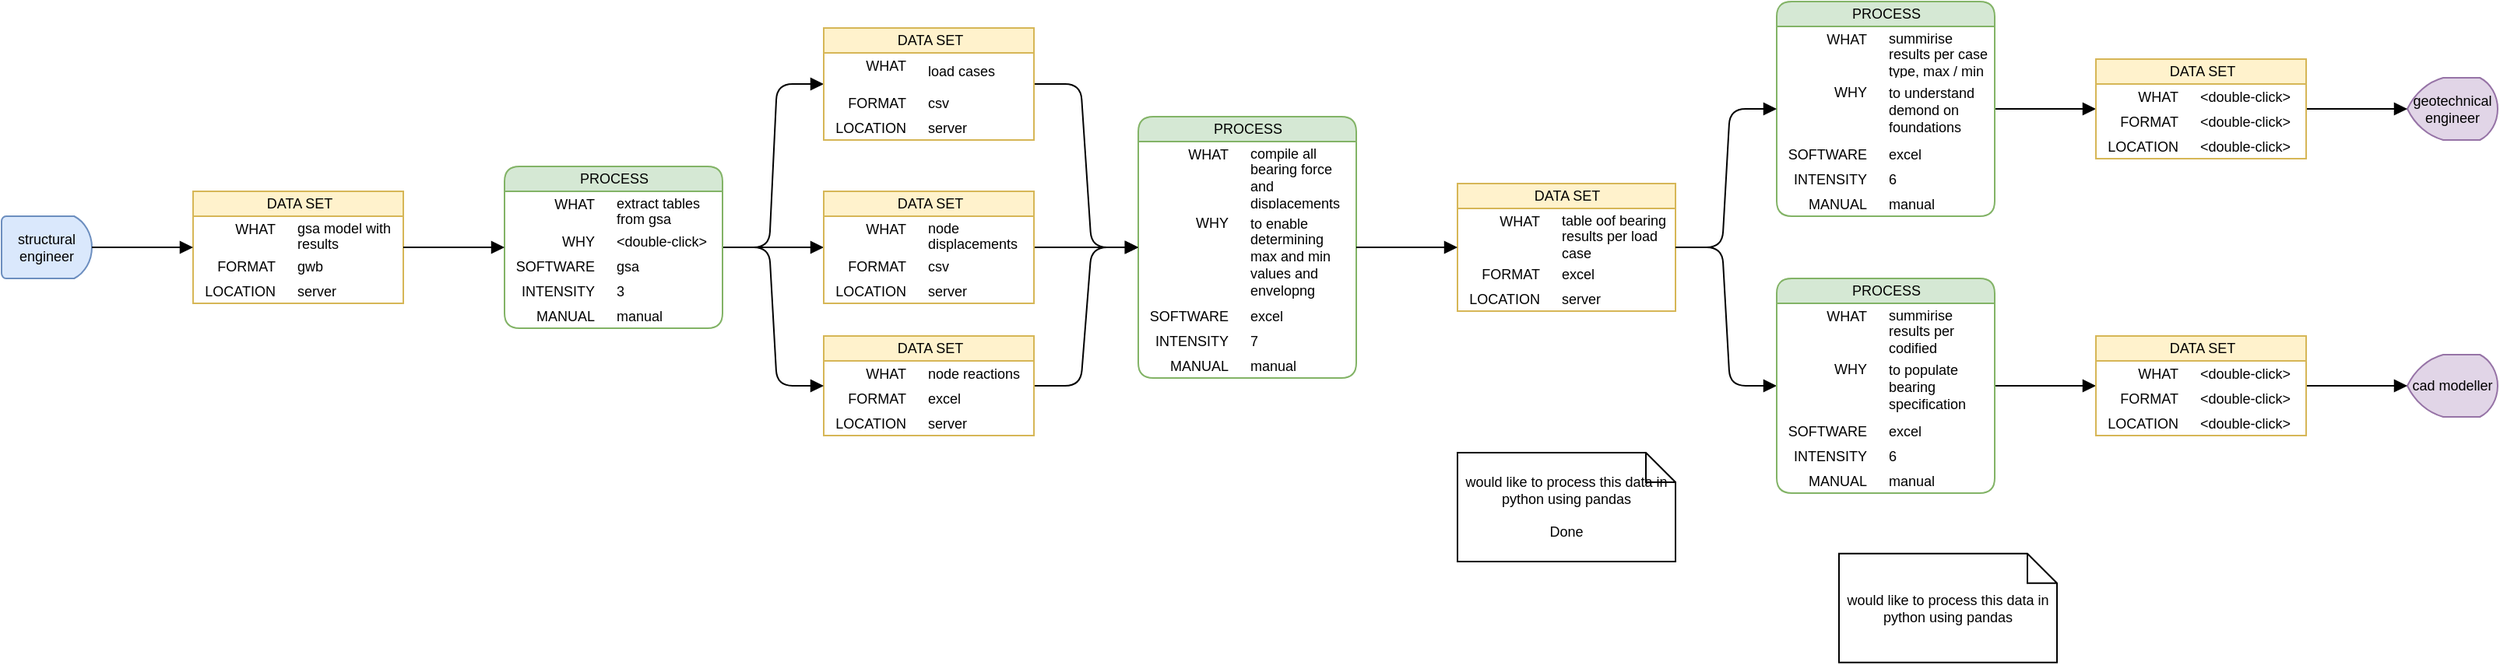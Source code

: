 <mxfile version="14.4.3" type="device" pages="2"><diagram id="CvB8Jcs1opV8yw4LmWlF" name="Page-1"><mxGraphModel dx="905" dy="805" grid="1" gridSize="10" guides="1" tooltips="1" connect="1" arrows="1" fold="1" page="1" pageScale="1" pageWidth="1654" pageHeight="1169" math="0" shadow="0"><root><mxCell id="0"/><mxCell id="1" parent="0"/><object label="structural engineer" Entity="Source" tooltip="By the concept of “total design”, individual disciplines do not&#10;work in isolation, there is also data transfer between different&#10;disciplines and from and to the client. Note that there is&#10;directionality in this symbol to indicate whether this is input or&#10;output information to or from the particular discipline or client." id="RC24uvZi36BRThB90xFg-1"><mxCell style="strokeWidth=1;html=1;shape=mxgraph.flowchart.delay;whiteSpace=wrap;rounded=0;shadow=0;fillColor=#dae8fc;fontSize=9;align=center;strokeColor=#6c8ebf;glass=0;comic=0;labelBackgroundColor=none;points=[];" parent="1" vertex="1"><mxGeometry x="20" y="268.0" width="58" height="40" as="geometry"/></mxCell></object><object label="geotechnical engineer" Entity="Recipient" id="RC24uvZi36BRThB90xFg-2"><mxCell style="strokeWidth=1;html=1;shape=mxgraph.flowchart.display;whiteSpace=wrap;rounded=0;shadow=0;fillColor=#e1d5e7;fontSize=9;align=center;strokeColor=#9673a6;glass=0;comic=0;labelBackgroundColor=none;points=[];" parent="1" vertex="1"><mxGeometry x="1565" y="179.0" width="58" height="40" as="geometry"/></mxCell></object><mxCell id="RC24uvZi36BRThB90xFg-23" style="edgeStyle=entityRelationEdgeStyle;comic=0;jumpStyle=gap;jumpSize=12;orthogonalLoop=1;jettySize=auto;html=1;shadow=0;startSize=6;endArrow=block;endFill=1;endSize=6;targetPerimeterSpacing=0;strokeWidth=1;" parent="1" source="RC24uvZi36BRThB90xFg-3" target="RC24uvZi36BRThB90xFg-12" edge="1"><mxGeometry relative="1" as="geometry"/></mxCell><object label="PROCESS" Entity="Process" Version="2" tooltip="This represents the processing of data, including manipulation of&#10;data or using established information from data sets to produce&#10;other data, such as using borehole data to produce ground&#10;profile. This could be manual processes, such as drawing or&#10;typing information into Excel, or it could be an automated&#10;process, such as running a script. The “Processes” should&#10;generally be described by verbs, such as “calculate”, “extract”,&#10;“determine” etc.&#10;" id="RC24uvZi36BRThB90xFg-12"><mxCell style="swimlane;fontStyle=0;childLayout=stackLayout;horizontal=1;startSize=16;fillColor=#d5e8d4;horizontalStack=0;resizeParent=1;resizeParentMax=0;resizeLast=0;collapsible=1;marginBottom=0;swimlaneFillColor=#ffffff;align=center;shadow=0;labelBackgroundColor=none;html=1;strokeColor=#82b366;editable=0;fontSize=9;rounded=1;swimlaneLine=1;comic=0;glass=0;arcSize=20;rotatable=0;perimeterSpacing=0;points=[];" parent="1" vertex="1"><mxGeometry x="750" y="204.0" width="140" height="168" as="geometry"><mxRectangle x="550" y="464" width="80" height="29" as="alternateBounds"/></mxGeometry></mxCell></object><object label="compile all bearing force and displacements tables" Field="What" tooltip="What: Explain what activity you are doing.&#10;" id="RC24uvZi36BRThB90xFg-13"><mxCell style="shape=partialRectangle;top=0;left=0;right=0;bottom=0;align=left;verticalAlign=middle;fillColor=none;spacingLeft=70;spacingRight=4;overflow=hidden;rotatable=0;portConstraint=eastwest;dropTarget=0;fontStyle=0;strokeColor=none;connectable=0;fontSize=9;part=1;points=[];deletable=0;strokeWidth=1;perimeterSpacing=0;autosize=0;whiteSpace=wrap;" parent="RC24uvZi36BRThB90xFg-12" vertex="1"><mxGeometry y="16" width="140" height="44" as="geometry"/></mxCell></object><UserObject label="WHAT" tooltip="What: Explain what activity you are doing.&#10;" id="RC24uvZi36BRThB90xFg-14"><mxCell style="shape=partialRectangle;fontStyle=0;top=0;left=0;bottom=0;fillColor=none;align=right;verticalAlign=middle;spacingLeft=4;spacingRight=4;overflow=hidden;rotatable=0;points=[];portConstraint=eastwest;part=1;connectable=0;editable=0;fontSize=9;resizable=0;strokeColor=none;horizontal=1;movable=0;deletable=0;" parent="RC24uvZi36BRThB90xFg-13" vertex="1" connectable="0"><mxGeometry x="2" width="62" height="16" as="geometry"/></mxCell></UserObject><object label="to enable determining max and min values and envelopng" Field="Why" tooltip="Why: Explain the goal of doing this activity.&#10;If you can’t think of “Why” just leave the word “Why” in there.&#10;Each cell needs to contain a value.&#10;" id="RC24uvZi36BRThB90xFg-15"><mxCell style="shape=partialRectangle;top=0;left=0;right=0;bottom=0;align=left;verticalAlign=middle;fillColor=none;spacingLeft=70;spacingRight=4;overflow=hidden;rotatable=0;portConstraint=eastwest;dropTarget=0;fontStyle=0;strokeColor=none;connectable=0;fontSize=9;part=1;points=[];deletable=0;strokeWidth=1;perimeterSpacing=0;shadow=0;comic=0;noLabel=0;fillOpacity=100;whiteSpace=wrap;" parent="RC24uvZi36BRThB90xFg-12" vertex="1"><mxGeometry y="60" width="140" height="60" as="geometry"/></mxCell></object><UserObject label="WHY" tooltip="Why: Explain the goal of doing this activity.&#10;If you can’t think of “Why” just leave the word “Why” in there.&#10;Each cell needs to contain a value." id="RC24uvZi36BRThB90xFg-16"><mxCell style="shape=partialRectangle;fontStyle=0;top=0;left=0;bottom=0;fillColor=none;align=right;verticalAlign=middle;spacingLeft=4;spacingRight=4;overflow=hidden;rotatable=0;points=[];portConstraint=eastwest;part=1;connectable=0;editable=0;fontSize=9;strokeColor=none;resizable=0;movable=0;deletable=0;" parent="RC24uvZi36BRThB90xFg-15" vertex="1" connectable="0"><mxGeometry x="2" width="62" height="16" as="geometry"/></mxCell></UserObject><object label="excel" Field="Software" tooltip="“Software” refers to the name of the software, such as Excel,&#10;AutoCAD, Revit, etc. including “Pen and Paper”." id="RC24uvZi36BRThB90xFg-17"><mxCell style="shape=partialRectangle;top=0;left=0;right=0;bottom=0;align=left;verticalAlign=middle;fillColor=none;spacingLeft=70;spacingRight=4;overflow=hidden;rotatable=0;points=[];portConstraint=eastwest;dropTarget=0;fontStyle=0;strokeColor=none;connectable=0;fontSize=9;part=1;deletable=0;strokeWidth=1;perimeterSpacing=0;" parent="RC24uvZi36BRThB90xFg-12" vertex="1"><mxGeometry y="120" width="140" height="16" as="geometry"/></mxCell></object><UserObject label="SOFTWARE" tooltip="“Software” refers to the name of the software, such as Excel,&#10;AutoCAD, Revit, etc. including “Pen and Paper”." id="RC24uvZi36BRThB90xFg-18"><mxCell style="shape=partialRectangle;fontStyle=0;top=0;left=0;bottom=0;fillColor=none;align=right;verticalAlign=middle;spacingLeft=4;spacingRight=4;overflow=hidden;rotatable=0;points=[];portConstraint=eastwest;part=1;connectable=0;editable=0;fontSize=9;strokeColor=none;resizable=0;movable=0;deletable=0;" parent="RC24uvZi36BRThB90xFg-17" vertex="1" connectable="0"><mxGeometry x="2" width="62" height="16" as="geometry"/></mxCell></UserObject><object label="7" Field="Intensity" tooltip="“Intensity” is an average rating of the labour intensity and the&#10;repetitiveness of this task on a scale of 1 to 10, 10 being the&#10;most intensive" id="RC24uvZi36BRThB90xFg-19"><mxCell style="shape=partialRectangle;top=0;left=0;right=0;bottom=0;align=left;verticalAlign=middle;fillColor=none;spacingLeft=70;spacingRight=4;overflow=hidden;rotatable=0;points=[];portConstraint=eastwest;dropTarget=0;connectable=0;strokeColor=none;fontSize=9;part=1;deletable=0;strokeWidth=1;perimeterSpacing=0;" parent="RC24uvZi36BRThB90xFg-12" vertex="1"><mxGeometry y="136" width="140" height="16" as="geometry"/></mxCell></object><UserObject label="INTENSITY" tooltip="“Intensity” is an average rating of the labour intensity and the&#10;repetitiveness of this task on a scale of 1 to 10, 10 being the&#10;most intensive" id="RC24uvZi36BRThB90xFg-20"><mxCell style="shape=partialRectangle;top=0;left=0;bottom=0;fillColor=none;align=right;verticalAlign=middle;spacingLeft=4;spacingRight=4;overflow=hidden;rotatable=0;points=[];portConstraint=eastwest;part=1;connectable=0;editable=0;fontSize=9;strokeColor=none;resizable=0;movable=0;deletable=0;" parent="RC24uvZi36BRThB90xFg-19" vertex="1" connectable="0"><mxGeometry x="2" width="62" height="16" as="geometry"/></mxCell></UserObject><object label="manual" Field="Manual" tooltip="“Automated/manual” refers to whether this process is currently&#10;automated (scripted) or done manually (no scripts are used).&#10;" id="RC24uvZi36BRThB90xFg-21"><mxCell style="shape=partialRectangle;top=0;left=0;right=0;bottom=0;align=left;verticalAlign=middle;fillColor=none;spacingLeft=70;spacingRight=4;overflow=hidden;rotatable=0;points=[];portConstraint=eastwest;dropTarget=0;connectable=0;strokeColor=none;fontSize=9;part=1;deletable=0;strokeWidth=1;perimeterSpacing=0;" parent="RC24uvZi36BRThB90xFg-12" vertex="1"><mxGeometry y="152" width="140" height="16" as="geometry"/></mxCell></object><UserObject label="MANUAL" tooltip="“Automated/manual” refers to whether this process is currently&#10;automated (scripted) or done manually (no scripts are used).&#10;" id="RC24uvZi36BRThB90xFg-22"><mxCell style="shape=partialRectangle;top=1;left=1;bottom=1;fillColor=none;align=right;verticalAlign=middle;spacingLeft=4;spacingRight=4;overflow=hidden;rotatable=0;points=[];portConstraint=eastwest;part=1;connectable=0;editable=0;fontSize=9;strokeColor=none;resizable=0;movable=0;deletable=0;" parent="RC24uvZi36BRThB90xFg-21" vertex="1" connectable="0"><mxGeometry x="2" width="62" height="16" as="geometry"/></mxCell></UserObject><mxCell id="RC24uvZi36BRThB90xFg-31" style="edgeStyle=entityRelationEdgeStyle;comic=0;jumpStyle=gap;jumpSize=12;orthogonalLoop=1;jettySize=auto;html=1;shadow=0;startSize=6;endArrow=block;endFill=1;endSize=6;targetPerimeterSpacing=0;strokeWidth=1;" parent="1" source="RC24uvZi36BRThB90xFg-113" target="RC24uvZi36BRThB90xFg-24" edge="1"><mxGeometry x="262" y="-336.8" as="geometry"><mxPoint x="220" y="-90.8" as="sourcePoint"/></mxGeometry></mxCell><mxCell id="RC24uvZi36BRThB90xFg-53" style="edgeStyle=entityRelationEdgeStyle;comic=0;jumpStyle=gap;jumpSize=12;orthogonalLoop=1;jettySize=auto;html=1;shadow=0;startSize=6;endArrow=block;endFill=1;endSize=6;targetPerimeterSpacing=0;strokeWidth=1;" parent="1" source="RC24uvZi36BRThB90xFg-113" target="RC24uvZi36BRThB90xFg-39" edge="1"><mxGeometry x="262" y="-336.8" as="geometry"><mxPoint x="220" y="-90.8" as="sourcePoint"/></mxGeometry></mxCell><object label="DATA SET" Entity="Data Set" Version="2" id="RC24uvZi36BRThB90xFg-3"><mxCell style="swimlane;fontStyle=0;childLayout=stackLayout;horizontal=1;startSize=16;fillColor=#fff2cc;horizontalStack=0;resizeParent=1;resizeParentMax=0;resizeLast=0;collapsible=1;marginBottom=0;swimlaneFillColor=#ffffff;align=center;shadow=0;labelBackgroundColor=none;html=1;strokeColor=#d6b656;editable=0;fontSize=9;rounded=0;strokeWidth=1;perimeterSpacing=0;rotatable=0;glass=0;comic=0;points=[];" parent="1" vertex="1"><mxGeometry x="548" y="345.0" width="135" height="64" as="geometry"><mxRectangle x="1860" y="755" width="80" height="28" as="alternateBounds"/></mxGeometry></mxCell></object><object label="node reactions" Field="What" tooltip="This represents information, it could be in the form of numbers&#10;such as Spring stiffness, or other forms including drawings, such&#10;as pile layout. The “Data Sets” should generally be described by&#10;nouns, such as “drawing”, “spreadsheet”, “model” etc.&#10;" id="RC24uvZi36BRThB90xFg-4"><mxCell style="shape=partialRectangle;top=0;left=0;right=0;bottom=0;align=left;verticalAlign=middle;fillColor=none;spacingLeft=65;spacingRight=4;overflow=hidden;rotatable=0;portConstraint=eastwest;dropTarget=0;fontStyle=0;strokeColor=none;connectable=0;fontSize=9;comic=0;shadow=0;part=1;points=[];deletable=0;" parent="RC24uvZi36BRThB90xFg-3" vertex="1"><mxGeometry y="16" width="135" height="16" as="geometry"/></mxCell></object><UserObject label="WHAT" tooltip="This represents information, it could be in the form of numbers&#10;such as Spring stiffness, or other forms including drawings, such&#10;as pile layout. The “Data Sets” should generally be described by&#10;nouns, such as “drawing”, “spreadsheet”, “model” etc.&#10;" id="RC24uvZi36BRThB90xFg-5"><mxCell style="shape=partialRectangle;fontStyle=0;top=0;left=0;bottom=0;fillColor=none;align=right;verticalAlign=middle;spacingLeft=4;spacingRight=4;overflow=hidden;rotatable=0;points=[];portConstraint=eastwest;part=1;connectable=0;editable=0;fontSize=9;strokeColor=none;resizable=0;movable=0;deletable=0;" parent="RC24uvZi36BRThB90xFg-4" vertex="1" connectable="0"><mxGeometry x="2" width="57" height="16" as="geometry"/></mxCell></UserObject><object label="excel" Field="Format" tooltip="“File formats” are typically file extensions, such as “xlsx”, “rvt”,&#10;“dwg” etc., but can also be a hand sketch or a written note. It&#10;can never be the name of software, such as Excel, AutoCAD or&#10;Word." id="RC24uvZi36BRThB90xFg-6"><mxCell style="shape=partialRectangle;top=0;left=0;right=0;bottom=1;align=left;verticalAlign=middle;fillColor=none;spacingLeft=65;spacingRight=4;overflow=hidden;rotatable=0;portConstraint=eastwest;dropTarget=0;fontStyle=0;strokeColor=none;connectable=0;fontSize=9;part=1;points=[];deletable=0;" parent="RC24uvZi36BRThB90xFg-3" vertex="1"><mxGeometry y="32" width="135" height="16" as="geometry"/></mxCell></object><UserObject label="FORMAT" tooltip="“File formats” are typically file extensions, such as “xlsx”, “rvt”,&#10;“dwg” etc., but can also be a hand sketch or a written note. It&#10;can never be the name of software, such as Excel, AutoCAD or&#10;Word." id="RC24uvZi36BRThB90xFg-7"><mxCell style="shape=partialRectangle;fontStyle=0;top=0;left=0;bottom=0;fillColor=none;align=right;verticalAlign=middle;spacingLeft=4;spacingRight=4;overflow=hidden;rotatable=0;points=[];portConstraint=eastwest;part=1;connectable=0;editable=0;fontSize=9;strokeColor=none;resizable=0;movable=0;deletable=0;" parent="RC24uvZi36BRThB90xFg-6" vertex="1" connectable="0"><mxGeometry x="2" width="57" height="16" as="geometry"/></mxCell></UserObject><object label="server" Field="Location" tooltip="“Location” refers to where this file is stored. Choose from:&#10;• Network Drive&#10;• Local Drive&#10;• Cloud Drive&#10;• Project Wise&#10;• Aconex&#10;• Etc." id="RC24uvZi36BRThB90xFg-8"><mxCell style="shape=partialRectangle;top=0;left=0;right=0;bottom=0;align=left;verticalAlign=middle;fillColor=none;spacingLeft=65;spacingRight=4;overflow=hidden;rotatable=0;portConstraint=eastwest;dropTarget=0;connectable=0;strokeColor=none;fontSize=9;part=1;points=[];deletable=0;" parent="RC24uvZi36BRThB90xFg-3" vertex="1"><mxGeometry y="48" width="135" height="16" as="geometry"/></mxCell></object><UserObject label="LOCATION" tooltip="“Location” refers to where this file is stored. Choose from:&#10;• Network Drive&#10;• Local Drive&#10;• Cloud Drive&#10;• Project Wise&#10;• Aconex&#10;• Etc." id="RC24uvZi36BRThB90xFg-9"><mxCell style="shape=partialRectangle;top=0;left=0;bottom=0;fillColor=none;align=right;verticalAlign=middle;spacingLeft=4;spacingRight=4;overflow=hidden;rotatable=0;points=[];portConstraint=eastwest;part=1;connectable=0;editable=0;fontSize=9;strokeColor=none;resizable=0;movable=0;deletable=0;" parent="RC24uvZi36BRThB90xFg-8" vertex="1" connectable="0"><mxGeometry x="2" width="57" height="16" as="geometry"/></mxCell></UserObject><object label="" Entity="Relation" tooltip="The relation between data and process – data is related to&#10;processes as is, without any manipulation of data.&#10;Please use the arrow from the scratchpad, as it complies with the&#10;correct format. Right-click it and select “Set as Default Style”" id="RC24uvZi36BRThB90xFg-11"><mxCell style="edgeStyle=entityRelationEdgeStyle;comic=0;html=1;shadow=0;endArrow=block;endFill=1;jettySize=auto;orthogonalLoop=1;strokeWidth=1;endSize=6;startSize=6;targetPerimeterSpacing=0;rounded=1;jumpStyle=gap;jumpSize=12;" parent="1" source="RC24uvZi36BRThB90xFg-113" target="RC24uvZi36BRThB90xFg-3" edge="1"><mxGeometry x="262" y="-336.8" as="geometry"><mxPoint x="384" y="-126.8" as="targetPoint"/><mxPoint x="220" y="-90.8" as="sourcePoint"/></mxGeometry></mxCell></object><mxCell id="RC24uvZi36BRThB90xFg-59" style="edgeStyle=entityRelationEdgeStyle;comic=0;jumpStyle=gap;jumpSize=12;orthogonalLoop=1;jettySize=auto;html=1;shadow=0;startSize=6;endArrow=block;endFill=1;endSize=6;targetPerimeterSpacing=0;strokeWidth=1;" parent="1" source="RC24uvZi36BRThB90xFg-24" target="RC24uvZi36BRThB90xFg-12" edge="1"><mxGeometry relative="1" as="geometry"/></mxCell><object label="DATA SET" Entity="Data Set" Version="2" id="RC24uvZi36BRThB90xFg-24"><mxCell style="swimlane;fontStyle=0;childLayout=stackLayout;horizontal=1;startSize=16;fillColor=#fff2cc;horizontalStack=0;resizeParent=1;resizeParentMax=0;resizeLast=0;collapsible=1;marginBottom=0;swimlaneFillColor=#ffffff;align=center;shadow=0;labelBackgroundColor=none;html=1;strokeColor=#d6b656;editable=0;fontSize=9;rounded=0;strokeWidth=1;perimeterSpacing=0;rotatable=0;glass=0;comic=0;points=[];" parent="1" vertex="1"><mxGeometry x="548" y="252.0" width="135" height="72" as="geometry"><mxRectangle x="1860" y="755" width="80" height="28" as="alternateBounds"/></mxGeometry></mxCell></object><object label="node displacements" Field="What" tooltip="This represents information, it could be in the form of numbers&#10;such as Spring stiffness, or other forms including drawings, such&#10;as pile layout. The “Data Sets” should generally be described by&#10;nouns, such as “drawing”, “spreadsheet”, “model” etc.&#10;" id="RC24uvZi36BRThB90xFg-25"><mxCell style="shape=partialRectangle;top=0;left=0;right=0;bottom=0;align=left;verticalAlign=middle;fillColor=none;spacingLeft=65;spacingRight=4;overflow=hidden;rotatable=0;portConstraint=eastwest;dropTarget=0;fontStyle=0;strokeColor=none;connectable=0;fontSize=9;comic=0;shadow=0;part=1;points=[];deletable=0;whiteSpace=wrap;" parent="RC24uvZi36BRThB90xFg-24" vertex="1"><mxGeometry y="16" width="135" height="24" as="geometry"/></mxCell></object><UserObject label="WHAT" tooltip="This represents information, it could be in the form of numbers&#10;such as Spring stiffness, or other forms including drawings, such&#10;as pile layout. The “Data Sets” should generally be described by&#10;nouns, such as “drawing”, “spreadsheet”, “model” etc.&#10;" id="RC24uvZi36BRThB90xFg-26"><mxCell style="shape=partialRectangle;fontStyle=0;top=0;left=0;bottom=0;fillColor=none;align=right;verticalAlign=middle;spacingLeft=4;spacingRight=4;overflow=hidden;rotatable=0;points=[];portConstraint=eastwest;part=1;connectable=0;editable=0;fontSize=9;strokeColor=none;resizable=0;movable=0;deletable=0;" parent="RC24uvZi36BRThB90xFg-25" vertex="1" connectable="0"><mxGeometry x="2" width="57" height="16" as="geometry"/></mxCell></UserObject><object label="csv" Field="Format" tooltip="“File formats” are typically file extensions, such as “xlsx”, “rvt”,&#10;“dwg” etc., but can also be a hand sketch or a written note. It&#10;can never be the name of software, such as Excel, AutoCAD or&#10;Word." id="RC24uvZi36BRThB90xFg-27"><mxCell style="shape=partialRectangle;top=0;left=0;right=0;bottom=1;align=left;verticalAlign=middle;fillColor=none;spacingLeft=65;spacingRight=4;overflow=hidden;rotatable=0;portConstraint=eastwest;dropTarget=0;fontStyle=0;strokeColor=none;connectable=0;fontSize=9;part=1;points=[];deletable=0;" parent="RC24uvZi36BRThB90xFg-24" vertex="1"><mxGeometry y="40" width="135" height="16" as="geometry"/></mxCell></object><UserObject label="FORMAT" tooltip="“File formats” are typically file extensions, such as “xlsx”, “rvt”,&#10;“dwg” etc., but can also be a hand sketch or a written note. It&#10;can never be the name of software, such as Excel, AutoCAD or&#10;Word." id="RC24uvZi36BRThB90xFg-28"><mxCell style="shape=partialRectangle;fontStyle=0;top=0;left=0;bottom=0;fillColor=none;align=right;verticalAlign=middle;spacingLeft=4;spacingRight=4;overflow=hidden;rotatable=0;points=[];portConstraint=eastwest;part=1;connectable=0;editable=0;fontSize=9;strokeColor=none;resizable=0;movable=0;deletable=0;" parent="RC24uvZi36BRThB90xFg-27" vertex="1" connectable="0"><mxGeometry x="2" width="57" height="16" as="geometry"/></mxCell></UserObject><object label="server" Field="Location" tooltip="“Location” refers to where this file is stored. Choose from:&#10;• Network Drive&#10;• Local Drive&#10;• Cloud Drive&#10;• Project Wise&#10;• Aconex&#10;• Etc." id="RC24uvZi36BRThB90xFg-29"><mxCell style="shape=partialRectangle;top=0;left=0;right=0;bottom=0;align=left;verticalAlign=middle;fillColor=none;spacingLeft=65;spacingRight=4;overflow=hidden;rotatable=0;portConstraint=eastwest;dropTarget=0;connectable=0;strokeColor=none;fontSize=9;part=1;points=[];deletable=0;" parent="RC24uvZi36BRThB90xFg-24" vertex="1"><mxGeometry y="56" width="135" height="16" as="geometry"/></mxCell></object><UserObject label="LOCATION" tooltip="“Location” refers to where this file is stored. Choose from:&#10;• Network Drive&#10;• Local Drive&#10;• Cloud Drive&#10;• Project Wise&#10;• Aconex&#10;• Etc." id="RC24uvZi36BRThB90xFg-30"><mxCell style="shape=partialRectangle;top=0;left=0;bottom=0;fillColor=none;align=right;verticalAlign=middle;spacingLeft=4;spacingRight=4;overflow=hidden;rotatable=0;points=[];portConstraint=eastwest;part=1;connectable=0;editable=0;fontSize=9;strokeColor=none;resizable=0;movable=0;deletable=0;" parent="RC24uvZi36BRThB90xFg-29" vertex="1" connectable="0"><mxGeometry x="2" width="57" height="16" as="geometry"/></mxCell></UserObject><mxCell id="RC24uvZi36BRThB90xFg-57" style="edgeStyle=entityRelationEdgeStyle;comic=0;jumpStyle=gap;jumpSize=12;orthogonalLoop=1;jettySize=auto;html=1;shadow=0;startSize=6;endArrow=block;endFill=1;endSize=6;targetPerimeterSpacing=0;strokeWidth=1;" parent="1" source="RC24uvZi36BRThB90xFg-39" target="RC24uvZi36BRThB90xFg-12" edge="1"><mxGeometry relative="1" as="geometry"/></mxCell><object label="DATA SET" Entity="Data Set" Version="2" id="RC24uvZi36BRThB90xFg-39"><mxCell style="swimlane;fontStyle=0;childLayout=stackLayout;horizontal=1;startSize=16;fillColor=#fff2cc;horizontalStack=0;resizeParent=1;resizeParentMax=0;resizeLast=0;collapsible=1;marginBottom=0;swimlaneFillColor=#ffffff;align=center;shadow=0;labelBackgroundColor=none;html=1;strokeColor=#d6b656;editable=0;fontSize=9;rounded=0;strokeWidth=1;perimeterSpacing=0;rotatable=0;glass=0;comic=0;points=[];" parent="1" vertex="1"><mxGeometry x="548" y="147.0" width="135" height="72" as="geometry"><mxRectangle x="1860" y="755" width="80" height="28" as="alternateBounds"/></mxGeometry></mxCell></object><object label="load cases" Field="What" tooltip="This represents information, it could be in the form of numbers&#10;such as Spring stiffness, or other forms including drawings, such&#10;as pile layout. The “Data Sets” should generally be described by&#10;nouns, such as “drawing”, “spreadsheet”, “model” etc.&#10;" id="RC24uvZi36BRThB90xFg-40"><mxCell style="shape=partialRectangle;top=0;left=0;right=0;bottom=0;align=left;verticalAlign=middle;fillColor=none;spacingLeft=65;spacingRight=4;overflow=hidden;rotatable=0;portConstraint=eastwest;dropTarget=0;fontStyle=0;strokeColor=none;connectable=0;fontSize=9;comic=0;shadow=0;part=1;points=[];deletable=0;whiteSpace=wrap;" parent="RC24uvZi36BRThB90xFg-39" vertex="1"><mxGeometry y="16" width="135" height="24" as="geometry"/></mxCell></object><UserObject label="WHAT" tooltip="This represents information, it could be in the form of numbers&#10;such as Spring stiffness, or other forms including drawings, such&#10;as pile layout. The “Data Sets” should generally be described by&#10;nouns, such as “drawing”, “spreadsheet”, “model” etc.&#10;" id="RC24uvZi36BRThB90xFg-41"><mxCell style="shape=partialRectangle;fontStyle=0;top=0;left=0;bottom=0;fillColor=none;align=right;verticalAlign=middle;spacingLeft=4;spacingRight=4;overflow=hidden;rotatable=0;points=[];portConstraint=eastwest;part=1;connectable=0;editable=0;fontSize=9;strokeColor=none;resizable=0;movable=0;deletable=0;" parent="RC24uvZi36BRThB90xFg-40" vertex="1" connectable="0"><mxGeometry x="2" width="57" height="16" as="geometry"/></mxCell></UserObject><object label="csv" Field="Format" tooltip="“File formats” are typically file extensions, such as “xlsx”, “rvt”,&#10;“dwg” etc., but can also be a hand sketch or a written note. It&#10;can never be the name of software, such as Excel, AutoCAD or&#10;Word." id="RC24uvZi36BRThB90xFg-42"><mxCell style="shape=partialRectangle;top=0;left=0;right=0;bottom=1;align=left;verticalAlign=middle;fillColor=none;spacingLeft=65;spacingRight=4;overflow=hidden;rotatable=0;portConstraint=eastwest;dropTarget=0;fontStyle=0;strokeColor=none;connectable=0;fontSize=9;part=1;points=[];deletable=0;" parent="RC24uvZi36BRThB90xFg-39" vertex="1"><mxGeometry y="40" width="135" height="16" as="geometry"/></mxCell></object><UserObject label="FORMAT" tooltip="“File formats” are typically file extensions, such as “xlsx”, “rvt”,&#10;“dwg” etc., but can also be a hand sketch or a written note. It&#10;can never be the name of software, such as Excel, AutoCAD or&#10;Word." id="RC24uvZi36BRThB90xFg-43"><mxCell style="shape=partialRectangle;fontStyle=0;top=0;left=0;bottom=0;fillColor=none;align=right;verticalAlign=middle;spacingLeft=4;spacingRight=4;overflow=hidden;rotatable=0;points=[];portConstraint=eastwest;part=1;connectable=0;editable=0;fontSize=9;strokeColor=none;resizable=0;movable=0;deletable=0;" parent="RC24uvZi36BRThB90xFg-42" vertex="1" connectable="0"><mxGeometry x="2" width="57" height="16" as="geometry"/></mxCell></UserObject><object label="server" Field="Location" tooltip="“Location” refers to where this file is stored. Choose from:&#10;• Network Drive&#10;• Local Drive&#10;• Cloud Drive&#10;• Project Wise&#10;• Aconex&#10;• Etc." id="RC24uvZi36BRThB90xFg-44"><mxCell style="shape=partialRectangle;top=0;left=0;right=0;bottom=0;align=left;verticalAlign=middle;fillColor=none;spacingLeft=65;spacingRight=4;overflow=hidden;rotatable=0;portConstraint=eastwest;dropTarget=0;connectable=0;strokeColor=none;fontSize=9;part=1;points=[];deletable=0;" parent="RC24uvZi36BRThB90xFg-39" vertex="1"><mxGeometry y="56" width="135" height="16" as="geometry"/></mxCell></object><UserObject label="LOCATION" tooltip="“Location” refers to where this file is stored. Choose from:&#10;• Network Drive&#10;• Local Drive&#10;• Cloud Drive&#10;• Project Wise&#10;• Aconex&#10;• Etc." id="RC24uvZi36BRThB90xFg-45"><mxCell style="shape=partialRectangle;top=0;left=0;bottom=0;fillColor=none;align=right;verticalAlign=middle;spacingLeft=4;spacingRight=4;overflow=hidden;rotatable=0;points=[];portConstraint=eastwest;part=1;connectable=0;editable=0;fontSize=9;strokeColor=none;resizable=0;movable=0;deletable=0;" parent="RC24uvZi36BRThB90xFg-44" vertex="1" connectable="0"><mxGeometry x="2" width="57" height="16" as="geometry"/></mxCell></UserObject><object label="would like to process this data in python using pandas&lt;br&gt;&lt;br&gt;Done" Entity="Notes" tooltip="Any supplementary information to the “Data sets”, “Processes”&#10;and “Interfaces”. These notes provide you to communicate focus&#10;points to the Digital Design Team. Please add comments&#10;indicating which parts of a workflow are bottlenecks and why.&#10;Think about why these areas were rated with a high intensity&#10;value.&#10;" id="RC24uvZi36BRThB90xFg-61"><mxCell style="shape=note;whiteSpace=wrap;html=1;strokeColor=#000000;fillColor=none;size=19;rounded=1;shadow=0;glass=0;comic=0;labelBackgroundColor=none;fontSize=9;align=center;points=[];" parent="1" vertex="1"><mxGeometry x="955" y="420.0" width="140" height="70" as="geometry"/></mxCell></object><mxCell id="RC24uvZi36BRThB90xFg-93" style="edgeStyle=entityRelationEdgeStyle;comic=0;jumpStyle=gap;jumpSize=12;orthogonalLoop=1;jettySize=auto;html=1;shadow=0;startSize=6;endArrow=block;endFill=1;endSize=6;targetPerimeterSpacing=0;strokeWidth=1;" parent="1" source="RC24uvZi36BRThB90xFg-63" target="RC24uvZi36BRThB90xFg-82" edge="1"><mxGeometry relative="1" as="geometry"><mxPoint x="1262" y="420.06" as="targetPoint"/></mxGeometry></mxCell><object label="DATA SET" Entity="Data Set" Version="2" id="RC24uvZi36BRThB90xFg-63"><mxCell style="swimlane;fontStyle=0;childLayout=stackLayout;horizontal=1;startSize=16;fillColor=#fff2cc;horizontalStack=0;resizeParent=1;resizeParentMax=0;resizeLast=0;collapsible=1;marginBottom=0;swimlaneFillColor=#ffffff;align=center;shadow=0;labelBackgroundColor=none;html=1;strokeColor=#d6b656;editable=0;fontSize=9;rounded=0;strokeWidth=1;perimeterSpacing=0;rotatable=0;glass=0;comic=0;points=[];" parent="1" vertex="1"><mxGeometry x="955" y="247.0" width="140" height="82" as="geometry"><mxRectangle x="1860" y="755" width="80" height="28" as="alternateBounds"/></mxGeometry></mxCell></object><object label="table oof bearing results per load case" Field="What" tooltip="This represents information, it could be in the form of numbers&#10;such as Spring stiffness, or other forms including drawings, such&#10;as pile layout. The “Data Sets” should generally be described by&#10;nouns, such as “drawing”, “spreadsheet”, “model” etc.&#10;" id="RC24uvZi36BRThB90xFg-64"><mxCell style="shape=partialRectangle;top=0;left=0;right=0;bottom=0;align=left;verticalAlign=middle;fillColor=none;spacingLeft=65;spacingRight=4;overflow=hidden;rotatable=0;portConstraint=eastwest;dropTarget=0;fontStyle=0;strokeColor=none;connectable=0;fontSize=9;comic=0;shadow=0;part=1;points=[];deletable=0;whiteSpace=wrap;" parent="RC24uvZi36BRThB90xFg-63" vertex="1"><mxGeometry y="16" width="140" height="34" as="geometry"/></mxCell></object><UserObject label="WHAT" tooltip="This represents information, it could be in the form of numbers&#10;such as Spring stiffness, or other forms including drawings, such&#10;as pile layout. The “Data Sets” should generally be described by&#10;nouns, such as “drawing”, “spreadsheet”, “model” etc.&#10;" id="RC24uvZi36BRThB90xFg-65"><mxCell style="shape=partialRectangle;fontStyle=0;top=0;left=0;bottom=0;fillColor=none;align=right;verticalAlign=middle;spacingLeft=4;spacingRight=4;overflow=hidden;rotatable=0;points=[];portConstraint=eastwest;part=1;connectable=0;editable=0;fontSize=9;strokeColor=none;resizable=0;movable=0;deletable=0;" parent="RC24uvZi36BRThB90xFg-64" vertex="1" connectable="0"><mxGeometry x="2" width="57" height="16" as="geometry"/></mxCell></UserObject><object label="excel" Field="Format" tooltip="“File formats” are typically file extensions, such as “xlsx”, “rvt”,&#10;“dwg” etc., but can also be a hand sketch or a written note. It&#10;can never be the name of software, such as Excel, AutoCAD or&#10;Word." id="RC24uvZi36BRThB90xFg-66"><mxCell style="shape=partialRectangle;top=0;left=0;right=0;bottom=1;align=left;verticalAlign=middle;fillColor=none;spacingLeft=65;spacingRight=4;overflow=hidden;rotatable=0;portConstraint=eastwest;dropTarget=0;fontStyle=0;strokeColor=none;connectable=0;fontSize=9;part=1;points=[];deletable=0;" parent="RC24uvZi36BRThB90xFg-63" vertex="1"><mxGeometry y="50" width="140" height="16" as="geometry"/></mxCell></object><UserObject label="FORMAT" tooltip="“File formats” are typically file extensions, such as “xlsx”, “rvt”,&#10;“dwg” etc., but can also be a hand sketch or a written note. It&#10;can never be the name of software, such as Excel, AutoCAD or&#10;Word." id="RC24uvZi36BRThB90xFg-67"><mxCell style="shape=partialRectangle;fontStyle=0;top=0;left=0;bottom=0;fillColor=none;align=right;verticalAlign=middle;spacingLeft=4;spacingRight=4;overflow=hidden;rotatable=0;points=[];portConstraint=eastwest;part=1;connectable=0;editable=0;fontSize=9;strokeColor=none;resizable=0;movable=0;deletable=0;" parent="RC24uvZi36BRThB90xFg-66" vertex="1" connectable="0"><mxGeometry x="2" width="57" height="16" as="geometry"/></mxCell></UserObject><object label="server" Field="Location" tooltip="“Location” refers to where this file is stored. Choose from:&#10;• Network Drive&#10;• Local Drive&#10;• Cloud Drive&#10;• Project Wise&#10;• Aconex&#10;• Etc." id="RC24uvZi36BRThB90xFg-68"><mxCell style="shape=partialRectangle;top=0;left=0;right=0;bottom=0;align=left;verticalAlign=middle;fillColor=none;spacingLeft=65;spacingRight=4;overflow=hidden;rotatable=0;portConstraint=eastwest;dropTarget=0;connectable=0;strokeColor=none;fontSize=9;part=1;points=[];deletable=0;" parent="RC24uvZi36BRThB90xFg-63" vertex="1"><mxGeometry y="66" width="140" height="16" as="geometry"/></mxCell></object><UserObject label="LOCATION" tooltip="“Location” refers to where this file is stored. Choose from:&#10;• Network Drive&#10;• Local Drive&#10;• Cloud Drive&#10;• Project Wise&#10;• Aconex&#10;• Etc." id="RC24uvZi36BRThB90xFg-69"><mxCell style="shape=partialRectangle;top=0;left=0;bottom=0;fillColor=none;align=right;verticalAlign=middle;spacingLeft=4;spacingRight=4;overflow=hidden;rotatable=0;points=[];portConstraint=eastwest;part=1;connectable=0;editable=0;fontSize=9;strokeColor=none;resizable=0;movable=0;deletable=0;" parent="RC24uvZi36BRThB90xFg-68" vertex="1" connectable="0"><mxGeometry x="2" width="57" height="16" as="geometry"/></mxCell></UserObject><mxCell id="RC24uvZi36BRThB90xFg-62" style="edgeStyle=entityRelationEdgeStyle;comic=0;jumpStyle=gap;jumpSize=12;orthogonalLoop=1;jettySize=auto;html=1;shadow=0;startSize=6;endArrow=block;endFill=1;endSize=6;targetPerimeterSpacing=0;strokeWidth=1;" parent="1" source="RC24uvZi36BRThB90xFg-12" target="RC24uvZi36BRThB90xFg-63" edge="1"><mxGeometry relative="1" as="geometry"><mxPoint x="932" y="411.06" as="targetPoint"/></mxGeometry></mxCell><mxCell id="RC24uvZi36BRThB90xFg-94" style="edgeStyle=entityRelationEdgeStyle;comic=0;jumpStyle=gap;jumpSize=12;orthogonalLoop=1;jettySize=auto;html=1;shadow=0;startSize=6;endArrow=block;endFill=1;endSize=6;targetPerimeterSpacing=0;strokeWidth=1;" parent="1" source="RC24uvZi36BRThB90xFg-70" target="RC24uvZi36BRThB90xFg-98" edge="1"><mxGeometry relative="1" as="geometry"/></mxCell><object label="PROCESS" Entity="Process" Version="2" tooltip="This represents the processing of data, including manipulation of&#10;data or using established information from data sets to produce&#10;other data, such as using borehole data to produce ground&#10;profile. This could be manual processes, such as drawing or&#10;typing information into Excel, or it could be an automated&#10;process, such as running a script. The “Processes” should&#10;generally be described by verbs, such as “calculate”, “extract”,&#10;“determine” etc.&#10;" id="RC24uvZi36BRThB90xFg-70"><mxCell style="swimlane;fontStyle=0;childLayout=stackLayout;horizontal=1;startSize=16;fillColor=#d5e8d4;horizontalStack=0;resizeParent=1;resizeParentMax=0;resizeLast=0;collapsible=1;marginBottom=0;swimlaneFillColor=#ffffff;align=center;shadow=0;labelBackgroundColor=none;html=1;strokeColor=#82b366;editable=0;fontSize=9;rounded=1;swimlaneLine=1;comic=0;glass=0;arcSize=20;rotatable=0;perimeterSpacing=0;points=[];" parent="1" vertex="1"><mxGeometry x="1160" y="130.0" width="140" height="138" as="geometry"><mxRectangle x="550" y="464" width="80" height="29" as="alternateBounds"/></mxGeometry></mxCell></object><object label="summirise results per case type, max / min" Field="What" tooltip="What: Explain what activity you are doing.&#10;" id="RC24uvZi36BRThB90xFg-71"><mxCell style="shape=partialRectangle;top=0;left=0;right=0;bottom=0;align=left;verticalAlign=middle;fillColor=none;spacingLeft=70;spacingRight=4;overflow=hidden;rotatable=0;portConstraint=eastwest;dropTarget=0;fontStyle=0;strokeColor=none;connectable=0;fontSize=9;part=1;points=[];deletable=0;strokeWidth=1;perimeterSpacing=0;autosize=0;whiteSpace=wrap;" parent="RC24uvZi36BRThB90xFg-70" vertex="1"><mxGeometry y="16" width="140" height="34" as="geometry"/></mxCell></object><UserObject label="WHAT" tooltip="What: Explain what activity you are doing.&#10;" id="RC24uvZi36BRThB90xFg-72"><mxCell style="shape=partialRectangle;fontStyle=0;top=0;left=0;bottom=0;fillColor=none;align=right;verticalAlign=middle;spacingLeft=4;spacingRight=4;overflow=hidden;rotatable=0;points=[];portConstraint=eastwest;part=1;connectable=0;editable=0;fontSize=9;resizable=0;strokeColor=none;horizontal=1;movable=0;deletable=0;" parent="RC24uvZi36BRThB90xFg-71" vertex="1" connectable="0"><mxGeometry x="2" width="62" height="16" as="geometry"/></mxCell></UserObject><object label="to understand demond on foundations " Field="Why" tooltip="Why: Explain the goal of doing this activity.&#10;If you can’t think of “Why” just leave the word “Why” in there.&#10;Each cell needs to contain a value.&#10;" id="RC24uvZi36BRThB90xFg-73"><mxCell style="shape=partialRectangle;top=0;left=0;right=0;bottom=0;align=left;verticalAlign=middle;fillColor=none;spacingLeft=70;spacingRight=4;overflow=hidden;rotatable=0;portConstraint=eastwest;dropTarget=0;fontStyle=0;strokeColor=none;connectable=0;fontSize=9;part=1;points=[];deletable=0;strokeWidth=1;perimeterSpacing=0;shadow=0;comic=0;noLabel=0;fillOpacity=100;whiteSpace=wrap;" parent="RC24uvZi36BRThB90xFg-70" vertex="1"><mxGeometry y="50" width="140" height="40" as="geometry"/></mxCell></object><UserObject label="WHY" tooltip="Why: Explain the goal of doing this activity.&#10;If you can’t think of “Why” just leave the word “Why” in there.&#10;Each cell needs to contain a value." id="RC24uvZi36BRThB90xFg-74"><mxCell style="shape=partialRectangle;fontStyle=0;top=0;left=0;bottom=0;fillColor=none;align=right;verticalAlign=middle;spacingLeft=4;spacingRight=4;overflow=hidden;rotatable=0;points=[];portConstraint=eastwest;part=1;connectable=0;editable=0;fontSize=9;strokeColor=none;resizable=0;movable=0;deletable=0;" parent="RC24uvZi36BRThB90xFg-73" vertex="1" connectable="0"><mxGeometry x="2" width="62" height="16" as="geometry"/></mxCell></UserObject><object label="excel" Field="Software" tooltip="“Software” refers to the name of the software, such as Excel,&#10;AutoCAD, Revit, etc. including “Pen and Paper”." id="RC24uvZi36BRThB90xFg-75"><mxCell style="shape=partialRectangle;top=0;left=0;right=0;bottom=0;align=left;verticalAlign=middle;fillColor=none;spacingLeft=70;spacingRight=4;overflow=hidden;rotatable=0;points=[];portConstraint=eastwest;dropTarget=0;fontStyle=0;strokeColor=none;connectable=0;fontSize=9;part=1;deletable=0;strokeWidth=1;perimeterSpacing=0;" parent="RC24uvZi36BRThB90xFg-70" vertex="1"><mxGeometry y="90" width="140" height="16" as="geometry"/></mxCell></object><UserObject label="SOFTWARE" tooltip="“Software” refers to the name of the software, such as Excel,&#10;AutoCAD, Revit, etc. including “Pen and Paper”." id="RC24uvZi36BRThB90xFg-76"><mxCell style="shape=partialRectangle;fontStyle=0;top=0;left=0;bottom=0;fillColor=none;align=right;verticalAlign=middle;spacingLeft=4;spacingRight=4;overflow=hidden;rotatable=0;points=[];portConstraint=eastwest;part=1;connectable=0;editable=0;fontSize=9;strokeColor=none;resizable=0;movable=0;deletable=0;" parent="RC24uvZi36BRThB90xFg-75" vertex="1" connectable="0"><mxGeometry x="2" width="62" height="16" as="geometry"/></mxCell></UserObject><object label="6" Field="Intensity" tooltip="“Intensity” is an average rating of the labour intensity and the&#10;repetitiveness of this task on a scale of 1 to 10, 10 being the&#10;most intensive" id="RC24uvZi36BRThB90xFg-77"><mxCell style="shape=partialRectangle;top=0;left=0;right=0;bottom=0;align=left;verticalAlign=middle;fillColor=none;spacingLeft=70;spacingRight=4;overflow=hidden;rotatable=0;points=[];portConstraint=eastwest;dropTarget=0;connectable=0;strokeColor=none;fontSize=9;part=1;deletable=0;strokeWidth=1;perimeterSpacing=0;" parent="RC24uvZi36BRThB90xFg-70" vertex="1"><mxGeometry y="106" width="140" height="16" as="geometry"/></mxCell></object><UserObject label="INTENSITY" tooltip="“Intensity” is an average rating of the labour intensity and the&#10;repetitiveness of this task on a scale of 1 to 10, 10 being the&#10;most intensive" id="RC24uvZi36BRThB90xFg-78"><mxCell style="shape=partialRectangle;top=0;left=0;bottom=0;fillColor=none;align=right;verticalAlign=middle;spacingLeft=4;spacingRight=4;overflow=hidden;rotatable=0;points=[];portConstraint=eastwest;part=1;connectable=0;editable=0;fontSize=9;strokeColor=none;resizable=0;movable=0;deletable=0;" parent="RC24uvZi36BRThB90xFg-77" vertex="1" connectable="0"><mxGeometry x="2" width="62" height="16" as="geometry"/></mxCell></UserObject><object label="manual" Field="Manual" tooltip="“Automated/manual” refers to whether this process is currently&#10;automated (scripted) or done manually (no scripts are used).&#10;" id="RC24uvZi36BRThB90xFg-79"><mxCell style="shape=partialRectangle;top=0;left=0;right=0;bottom=0;align=left;verticalAlign=middle;fillColor=none;spacingLeft=70;spacingRight=4;overflow=hidden;rotatable=0;points=[];portConstraint=eastwest;dropTarget=0;connectable=0;strokeColor=none;fontSize=9;part=1;deletable=0;strokeWidth=1;perimeterSpacing=0;" parent="RC24uvZi36BRThB90xFg-70" vertex="1"><mxGeometry y="122" width="140" height="16" as="geometry"/></mxCell></object><UserObject label="MANUAL" tooltip="“Automated/manual” refers to whether this process is currently&#10;automated (scripted) or done manually (no scripts are used).&#10;" id="RC24uvZi36BRThB90xFg-80"><mxCell style="shape=partialRectangle;top=1;left=1;bottom=1;fillColor=none;align=right;verticalAlign=middle;spacingLeft=4;spacingRight=4;overflow=hidden;rotatable=0;points=[];portConstraint=eastwest;part=1;connectable=0;editable=0;fontSize=9;strokeColor=none;resizable=0;movable=0;deletable=0;" parent="RC24uvZi36BRThB90xFg-79" vertex="1" connectable="0"><mxGeometry x="2" width="62" height="16" as="geometry"/></mxCell></UserObject><object label="" Entity="Relation" tooltip="The relation between data and process – data is related to&#10;processes as is, without any manipulation of data.&#10;Please use the arrow from the scratchpad, as it complies with the&#10;correct format. Right-click it and select “Set as Default Style”" id="RC24uvZi36BRThB90xFg-81"><mxCell style="edgeStyle=entityRelationEdgeStyle;comic=0;html=1;shadow=0;endArrow=block;endFill=1;jettySize=auto;orthogonalLoop=1;strokeWidth=1;endSize=6;startSize=6;targetPerimeterSpacing=0;rounded=1;jumpStyle=gap;jumpSize=12;" parent="1" source="RC24uvZi36BRThB90xFg-63" target="RC24uvZi36BRThB90xFg-70" edge="1"><mxGeometry relative="1" as="geometry"><mxPoint x="1142" y="474.06" as="targetPoint"/><mxPoint x="1042" y="424.06" as="sourcePoint"/></mxGeometry></mxCell></object><mxCell id="RC24uvZi36BRThB90xFg-96" style="edgeStyle=entityRelationEdgeStyle;comic=0;jumpStyle=gap;jumpSize=12;orthogonalLoop=1;jettySize=auto;html=1;shadow=0;startSize=6;endArrow=block;endFill=1;endSize=6;targetPerimeterSpacing=0;strokeWidth=1;" parent="1" source="RC24uvZi36BRThB90xFg-82" target="RC24uvZi36BRThB90xFg-105" edge="1"><mxGeometry relative="1" as="geometry"/></mxCell><object label="PROCESS" Entity="Process" Version="2" tooltip="This represents the processing of data, including manipulation of&#10;data or using established information from data sets to produce&#10;other data, such as using borehole data to produce ground&#10;profile. This could be manual processes, such as drawing or&#10;typing information into Excel, or it could be an automated&#10;process, such as running a script. The “Processes” should&#10;generally be described by verbs, such as “calculate”, “extract”,&#10;“determine” etc.&#10;" id="RC24uvZi36BRThB90xFg-82"><mxCell style="swimlane;fontStyle=0;childLayout=stackLayout;horizontal=1;startSize=16;fillColor=#d5e8d4;horizontalStack=0;resizeParent=1;resizeParentMax=0;resizeLast=0;collapsible=1;marginBottom=0;swimlaneFillColor=#ffffff;align=center;shadow=0;labelBackgroundColor=none;html=1;strokeColor=#82b366;editable=0;fontSize=9;rounded=1;swimlaneLine=1;comic=0;glass=0;arcSize=20;rotatable=0;perimeterSpacing=0;points=[];" parent="1" vertex="1"><mxGeometry x="1160" y="308.0" width="140" height="138" as="geometry"><mxRectangle x="550" y="464" width="80" height="29" as="alternateBounds"/></mxGeometry></mxCell></object><object label="summirise results per codified combination" Field="What" tooltip="What: Explain what activity you are doing.&#10;" id="RC24uvZi36BRThB90xFg-83"><mxCell style="shape=partialRectangle;top=0;left=0;right=0;bottom=0;align=left;verticalAlign=middle;fillColor=none;spacingLeft=70;spacingRight=4;overflow=hidden;rotatable=0;portConstraint=eastwest;dropTarget=0;fontStyle=0;strokeColor=none;connectable=0;fontSize=9;part=1;points=[];deletable=0;strokeWidth=1;perimeterSpacing=0;autosize=0;whiteSpace=wrap;" parent="RC24uvZi36BRThB90xFg-82" vertex="1"><mxGeometry y="16" width="140" height="34" as="geometry"/></mxCell></object><UserObject label="WHAT" tooltip="What: Explain what activity you are doing.&#10;" id="RC24uvZi36BRThB90xFg-84"><mxCell style="shape=partialRectangle;fontStyle=0;top=0;left=0;bottom=0;fillColor=none;align=right;verticalAlign=middle;spacingLeft=4;spacingRight=4;overflow=hidden;rotatable=0;points=[];portConstraint=eastwest;part=1;connectable=0;editable=0;fontSize=9;resizable=0;strokeColor=none;horizontal=1;movable=0;deletable=0;" parent="RC24uvZi36BRThB90xFg-83" vertex="1" connectable="0"><mxGeometry x="2" width="62" height="16" as="geometry"/></mxCell></UserObject><object label="to populate bearing specification" Field="Why" tooltip="Why: Explain the goal of doing this activity.&#10;If you can’t think of “Why” just leave the word “Why” in there.&#10;Each cell needs to contain a value.&#10;" id="RC24uvZi36BRThB90xFg-85"><mxCell style="shape=partialRectangle;top=0;left=0;right=0;bottom=0;align=left;verticalAlign=middle;fillColor=none;spacingLeft=70;spacingRight=4;overflow=hidden;rotatable=0;portConstraint=eastwest;dropTarget=0;fontStyle=0;strokeColor=none;connectable=0;fontSize=9;part=1;points=[];deletable=0;strokeWidth=1;perimeterSpacing=0;shadow=0;comic=0;noLabel=0;fillOpacity=100;whiteSpace=wrap;" parent="RC24uvZi36BRThB90xFg-82" vertex="1"><mxGeometry y="50" width="140" height="40" as="geometry"/></mxCell></object><UserObject label="WHY" tooltip="Why: Explain the goal of doing this activity.&#10;If you can’t think of “Why” just leave the word “Why” in there.&#10;Each cell needs to contain a value." id="RC24uvZi36BRThB90xFg-86"><mxCell style="shape=partialRectangle;fontStyle=0;top=0;left=0;bottom=0;fillColor=none;align=right;verticalAlign=middle;spacingLeft=4;spacingRight=4;overflow=hidden;rotatable=0;points=[];portConstraint=eastwest;part=1;connectable=0;editable=0;fontSize=9;strokeColor=none;resizable=0;movable=0;deletable=0;" parent="RC24uvZi36BRThB90xFg-85" vertex="1" connectable="0"><mxGeometry x="2" width="62" height="16" as="geometry"/></mxCell></UserObject><object label="excel" Field="Software" tooltip="“Software” refers to the name of the software, such as Excel,&#10;AutoCAD, Revit, etc. including “Pen and Paper”." id="RC24uvZi36BRThB90xFg-87"><mxCell style="shape=partialRectangle;top=0;left=0;right=0;bottom=0;align=left;verticalAlign=middle;fillColor=none;spacingLeft=70;spacingRight=4;overflow=hidden;rotatable=0;points=[];portConstraint=eastwest;dropTarget=0;fontStyle=0;strokeColor=none;connectable=0;fontSize=9;part=1;deletable=0;strokeWidth=1;perimeterSpacing=0;" parent="RC24uvZi36BRThB90xFg-82" vertex="1"><mxGeometry y="90" width="140" height="16" as="geometry"/></mxCell></object><UserObject label="SOFTWARE" tooltip="“Software” refers to the name of the software, such as Excel,&#10;AutoCAD, Revit, etc. including “Pen and Paper”." id="RC24uvZi36BRThB90xFg-88"><mxCell style="shape=partialRectangle;fontStyle=0;top=0;left=0;bottom=0;fillColor=none;align=right;verticalAlign=middle;spacingLeft=4;spacingRight=4;overflow=hidden;rotatable=0;points=[];portConstraint=eastwest;part=1;connectable=0;editable=0;fontSize=9;strokeColor=none;resizable=0;movable=0;deletable=0;" parent="RC24uvZi36BRThB90xFg-87" vertex="1" connectable="0"><mxGeometry x="2" width="62" height="16" as="geometry"/></mxCell></UserObject><object label="6" Field="Intensity" tooltip="“Intensity” is an average rating of the labour intensity and the&#10;repetitiveness of this task on a scale of 1 to 10, 10 being the&#10;most intensive" id="RC24uvZi36BRThB90xFg-89"><mxCell style="shape=partialRectangle;top=0;left=0;right=0;bottom=0;align=left;verticalAlign=middle;fillColor=none;spacingLeft=70;spacingRight=4;overflow=hidden;rotatable=0;points=[];portConstraint=eastwest;dropTarget=0;connectable=0;strokeColor=none;fontSize=9;part=1;deletable=0;strokeWidth=1;perimeterSpacing=0;" parent="RC24uvZi36BRThB90xFg-82" vertex="1"><mxGeometry y="106" width="140" height="16" as="geometry"/></mxCell></object><UserObject label="INTENSITY" tooltip="“Intensity” is an average rating of the labour intensity and the&#10;repetitiveness of this task on a scale of 1 to 10, 10 being the&#10;most intensive" id="RC24uvZi36BRThB90xFg-90"><mxCell style="shape=partialRectangle;top=0;left=0;bottom=0;fillColor=none;align=right;verticalAlign=middle;spacingLeft=4;spacingRight=4;overflow=hidden;rotatable=0;points=[];portConstraint=eastwest;part=1;connectable=0;editable=0;fontSize=9;strokeColor=none;resizable=0;movable=0;deletable=0;" parent="RC24uvZi36BRThB90xFg-89" vertex="1" connectable="0"><mxGeometry x="2" width="62" height="16" as="geometry"/></mxCell></UserObject><object label="manual" Field="Manual" tooltip="“Automated/manual” refers to whether this process is currently&#10;automated (scripted) or done manually (no scripts are used).&#10;" id="RC24uvZi36BRThB90xFg-91"><mxCell style="shape=partialRectangle;top=0;left=0;right=0;bottom=0;align=left;verticalAlign=middle;fillColor=none;spacingLeft=70;spacingRight=4;overflow=hidden;rotatable=0;points=[];portConstraint=eastwest;dropTarget=0;connectable=0;strokeColor=none;fontSize=9;part=1;deletable=0;strokeWidth=1;perimeterSpacing=0;" parent="RC24uvZi36BRThB90xFg-82" vertex="1"><mxGeometry y="122" width="140" height="16" as="geometry"/></mxCell></object><UserObject label="MANUAL" tooltip="“Automated/manual” refers to whether this process is currently&#10;automated (scripted) or done manually (no scripts are used).&#10;" id="RC24uvZi36BRThB90xFg-92"><mxCell style="shape=partialRectangle;top=1;left=1;bottom=1;fillColor=none;align=right;verticalAlign=middle;spacingLeft=4;spacingRight=4;overflow=hidden;rotatable=0;points=[];portConstraint=eastwest;part=1;connectable=0;editable=0;fontSize=9;strokeColor=none;resizable=0;movable=0;deletable=0;" parent="RC24uvZi36BRThB90xFg-91" vertex="1" connectable="0"><mxGeometry x="2" width="62" height="16" as="geometry"/></mxCell></UserObject><object label="cad modeller" Entity="Recipient" id="RC24uvZi36BRThB90xFg-95"><mxCell style="strokeWidth=1;html=1;shape=mxgraph.flowchart.display;whiteSpace=wrap;rounded=0;shadow=0;fillColor=#e1d5e7;fontSize=9;align=center;strokeColor=#9673a6;glass=0;comic=0;labelBackgroundColor=none;points=[];" parent="1" vertex="1"><mxGeometry x="1565" y="357.0" width="58" height="40" as="geometry"/></mxCell></object><object label="would like to process this data in python using pandas" Entity="Notes" tooltip="Any supplementary information to the “Data sets”, “Processes”&#10;and “Interfaces”. These notes provide you to communicate focus&#10;points to the Digital Design Team. Please add comments&#10;indicating which parts of a workflow are bottlenecks and why.&#10;Think about why these areas were rated with a high intensity&#10;value.&#10;" id="RC24uvZi36BRThB90xFg-97"><mxCell style="shape=note;whiteSpace=wrap;html=1;strokeColor=#000000;fillColor=none;size=19;rounded=1;shadow=0;glass=0;comic=0;labelBackgroundColor=none;fontSize=9;align=center;points=[];" parent="1" vertex="1"><mxGeometry x="1200" y="484.86" width="140" height="70" as="geometry"/></mxCell></object><mxCell id="RC24uvZi36BRThB90xFg-134" style="edgeStyle=entityRelationEdgeStyle;comic=0;jumpStyle=gap;jumpSize=12;orthogonalLoop=1;jettySize=auto;html=1;shadow=0;startSize=6;endArrow=block;endFill=1;endSize=6;targetPerimeterSpacing=0;strokeWidth=1;" parent="1" source="RC24uvZi36BRThB90xFg-98" target="RC24uvZi36BRThB90xFg-2" edge="1"><mxGeometry relative="1" as="geometry"/></mxCell><object label="DATA SET" Entity="Data Set" Version="2" id="RC24uvZi36BRThB90xFg-98"><mxCell style="swimlane;fontStyle=0;childLayout=stackLayout;horizontal=1;startSize=16;fillColor=#fff2cc;horizontalStack=0;resizeParent=1;resizeParentMax=0;resizeLast=0;collapsible=1;marginBottom=0;swimlaneFillColor=#ffffff;align=center;shadow=0;labelBackgroundColor=none;html=1;strokeColor=#d6b656;editable=0;fontSize=9;rounded=0;strokeWidth=1;perimeterSpacing=0;rotatable=0;glass=0;comic=0;points=[];" parent="1" vertex="1"><mxGeometry x="1365" y="167.0" width="135" height="64" as="geometry"><mxRectangle x="1860" y="755" width="80" height="28" as="alternateBounds"/></mxGeometry></mxCell></object><object label="&lt;double-click&gt;" Field="What" tooltip="This represents information, it could be in the form of numbers&#10;such as Spring stiffness, or other forms including drawings, such&#10;as pile layout. The “Data Sets” should generally be described by&#10;nouns, such as “drawing”, “spreadsheet”, “model” etc.&#10;" id="RC24uvZi36BRThB90xFg-99"><mxCell style="shape=partialRectangle;top=0;left=0;right=0;bottom=0;align=left;verticalAlign=middle;fillColor=none;spacingLeft=65;spacingRight=4;overflow=hidden;rotatable=0;portConstraint=eastwest;dropTarget=0;fontStyle=0;strokeColor=none;connectable=0;fontSize=9;comic=0;shadow=0;part=1;points=[];deletable=0;" parent="RC24uvZi36BRThB90xFg-98" vertex="1"><mxGeometry y="16" width="135" height="16" as="geometry"/></mxCell></object><UserObject label="WHAT" tooltip="This represents information, it could be in the form of numbers&#10;such as Spring stiffness, or other forms including drawings, such&#10;as pile layout. The “Data Sets” should generally be described by&#10;nouns, such as “drawing”, “spreadsheet”, “model” etc.&#10;" id="RC24uvZi36BRThB90xFg-100"><mxCell style="shape=partialRectangle;fontStyle=0;top=0;left=0;bottom=0;fillColor=none;align=right;verticalAlign=middle;spacingLeft=4;spacingRight=4;overflow=hidden;rotatable=0;points=[];portConstraint=eastwest;part=1;connectable=0;editable=0;fontSize=9;strokeColor=none;resizable=0;movable=0;deletable=0;" parent="RC24uvZi36BRThB90xFg-99" vertex="1" connectable="0"><mxGeometry x="2" width="57" height="16" as="geometry"/></mxCell></UserObject><object label="&lt;double-click&gt;" Field="Format" tooltip="“File formats” are typically file extensions, such as “xlsx”, “rvt”,&#10;“dwg” etc., but can also be a hand sketch or a written note. It&#10;can never be the name of software, such as Excel, AutoCAD or&#10;Word." id="RC24uvZi36BRThB90xFg-101"><mxCell style="shape=partialRectangle;top=0;left=0;right=0;bottom=1;align=left;verticalAlign=middle;fillColor=none;spacingLeft=65;spacingRight=4;overflow=hidden;rotatable=0;portConstraint=eastwest;dropTarget=0;fontStyle=0;strokeColor=none;connectable=0;fontSize=9;part=1;points=[];deletable=0;" parent="RC24uvZi36BRThB90xFg-98" vertex="1"><mxGeometry y="32" width="135" height="16" as="geometry"/></mxCell></object><UserObject label="FORMAT" tooltip="“File formats” are typically file extensions, such as “xlsx”, “rvt”,&#10;“dwg” etc., but can also be a hand sketch or a written note. It&#10;can never be the name of software, such as Excel, AutoCAD or&#10;Word." id="RC24uvZi36BRThB90xFg-102"><mxCell style="shape=partialRectangle;fontStyle=0;top=0;left=0;bottom=0;fillColor=none;align=right;verticalAlign=middle;spacingLeft=4;spacingRight=4;overflow=hidden;rotatable=0;points=[];portConstraint=eastwest;part=1;connectable=0;editable=0;fontSize=9;strokeColor=none;resizable=0;movable=0;deletable=0;" parent="RC24uvZi36BRThB90xFg-101" vertex="1" connectable="0"><mxGeometry x="2" width="57" height="16" as="geometry"/></mxCell></UserObject><object label="&lt;double-click&gt;" Field="Location" tooltip="“Location” refers to where this file is stored. Choose from:&#10;• Network Drive&#10;• Local Drive&#10;• Cloud Drive&#10;• Project Wise&#10;• Aconex&#10;• Etc." id="RC24uvZi36BRThB90xFg-103"><mxCell style="shape=partialRectangle;top=0;left=0;right=0;bottom=0;align=left;verticalAlign=middle;fillColor=none;spacingLeft=65;spacingRight=4;overflow=hidden;rotatable=0;portConstraint=eastwest;dropTarget=0;connectable=0;strokeColor=none;fontSize=9;part=1;points=[];deletable=0;" parent="RC24uvZi36BRThB90xFg-98" vertex="1"><mxGeometry y="48" width="135" height="16" as="geometry"/></mxCell></object><UserObject label="LOCATION" tooltip="“Location” refers to where this file is stored. Choose from:&#10;• Network Drive&#10;• Local Drive&#10;• Cloud Drive&#10;• Project Wise&#10;• Aconex&#10;• Etc." id="RC24uvZi36BRThB90xFg-104"><mxCell style="shape=partialRectangle;top=0;left=0;bottom=0;fillColor=none;align=right;verticalAlign=middle;spacingLeft=4;spacingRight=4;overflow=hidden;rotatable=0;points=[];portConstraint=eastwest;part=1;connectable=0;editable=0;fontSize=9;strokeColor=none;resizable=0;movable=0;deletable=0;" parent="RC24uvZi36BRThB90xFg-103" vertex="1" connectable="0"><mxGeometry x="2" width="57" height="16" as="geometry"/></mxCell></UserObject><mxCell id="RC24uvZi36BRThB90xFg-136" style="edgeStyle=entityRelationEdgeStyle;comic=0;jumpStyle=gap;jumpSize=12;orthogonalLoop=1;jettySize=auto;html=1;shadow=0;startSize=6;endArrow=block;endFill=1;endSize=6;targetPerimeterSpacing=0;strokeWidth=1;" parent="1" source="RC24uvZi36BRThB90xFg-105" target="RC24uvZi36BRThB90xFg-95" edge="1"><mxGeometry relative="1" as="geometry"/></mxCell><object label="DATA SET" Entity="Data Set" Version="2" id="RC24uvZi36BRThB90xFg-105"><mxCell style="swimlane;fontStyle=0;childLayout=stackLayout;horizontal=1;startSize=16;fillColor=#fff2cc;horizontalStack=0;resizeParent=1;resizeParentMax=0;resizeLast=0;collapsible=1;marginBottom=0;swimlaneFillColor=#ffffff;align=center;shadow=0;labelBackgroundColor=none;html=1;strokeColor=#d6b656;editable=0;fontSize=9;rounded=0;strokeWidth=1;perimeterSpacing=0;rotatable=0;glass=0;comic=0;points=[];" parent="1" vertex="1"><mxGeometry x="1365" y="345.0" width="135" height="64" as="geometry"><mxRectangle x="1860" y="755" width="80" height="28" as="alternateBounds"/></mxGeometry></mxCell></object><object label="&lt;double-click&gt;" Field="What" tooltip="This represents information, it could be in the form of numbers&#10;such as Spring stiffness, or other forms including drawings, such&#10;as pile layout. The “Data Sets” should generally be described by&#10;nouns, such as “drawing”, “spreadsheet”, “model” etc.&#10;" id="RC24uvZi36BRThB90xFg-106"><mxCell style="shape=partialRectangle;top=0;left=0;right=0;bottom=0;align=left;verticalAlign=middle;fillColor=none;spacingLeft=65;spacingRight=4;overflow=hidden;rotatable=0;portConstraint=eastwest;dropTarget=0;fontStyle=0;strokeColor=none;connectable=0;fontSize=9;comic=0;shadow=0;part=1;points=[];deletable=0;" parent="RC24uvZi36BRThB90xFg-105" vertex="1"><mxGeometry y="16" width="135" height="16" as="geometry"/></mxCell></object><UserObject label="WHAT" tooltip="This represents information, it could be in the form of numbers&#10;such as Spring stiffness, or other forms including drawings, such&#10;as pile layout. The “Data Sets” should generally be described by&#10;nouns, such as “drawing”, “spreadsheet”, “model” etc.&#10;" id="RC24uvZi36BRThB90xFg-107"><mxCell style="shape=partialRectangle;fontStyle=0;top=0;left=0;bottom=0;fillColor=none;align=right;verticalAlign=middle;spacingLeft=4;spacingRight=4;overflow=hidden;rotatable=0;points=[];portConstraint=eastwest;part=1;connectable=0;editable=0;fontSize=9;strokeColor=none;resizable=0;movable=0;deletable=0;" parent="RC24uvZi36BRThB90xFg-106" vertex="1" connectable="0"><mxGeometry x="2" width="57" height="16" as="geometry"/></mxCell></UserObject><object label="&lt;double-click&gt;" Field="Format" tooltip="“File formats” are typically file extensions, such as “xlsx”, “rvt”,&#10;“dwg” etc., but can also be a hand sketch or a written note. It&#10;can never be the name of software, such as Excel, AutoCAD or&#10;Word." id="RC24uvZi36BRThB90xFg-108"><mxCell style="shape=partialRectangle;top=0;left=0;right=0;bottom=1;align=left;verticalAlign=middle;fillColor=none;spacingLeft=65;spacingRight=4;overflow=hidden;rotatable=0;portConstraint=eastwest;dropTarget=0;fontStyle=0;strokeColor=none;connectable=0;fontSize=9;part=1;points=[];deletable=0;" parent="RC24uvZi36BRThB90xFg-105" vertex="1"><mxGeometry y="32" width="135" height="16" as="geometry"/></mxCell></object><UserObject label="FORMAT" tooltip="“File formats” are typically file extensions, such as “xlsx”, “rvt”,&#10;“dwg” etc., but can also be a hand sketch or a written note. It&#10;can never be the name of software, such as Excel, AutoCAD or&#10;Word." id="RC24uvZi36BRThB90xFg-109"><mxCell style="shape=partialRectangle;fontStyle=0;top=0;left=0;bottom=0;fillColor=none;align=right;verticalAlign=middle;spacingLeft=4;spacingRight=4;overflow=hidden;rotatable=0;points=[];portConstraint=eastwest;part=1;connectable=0;editable=0;fontSize=9;strokeColor=none;resizable=0;movable=0;deletable=0;" parent="RC24uvZi36BRThB90xFg-108" vertex="1" connectable="0"><mxGeometry x="2" width="57" height="16" as="geometry"/></mxCell></UserObject><object label="&lt;double-click&gt;" Field="Location" tooltip="“Location” refers to where this file is stored. Choose from:&#10;• Network Drive&#10;• Local Drive&#10;• Cloud Drive&#10;• Project Wise&#10;• Aconex&#10;• Etc." id="RC24uvZi36BRThB90xFg-110"><mxCell style="shape=partialRectangle;top=0;left=0;right=0;bottom=0;align=left;verticalAlign=middle;fillColor=none;spacingLeft=65;spacingRight=4;overflow=hidden;rotatable=0;portConstraint=eastwest;dropTarget=0;connectable=0;strokeColor=none;fontSize=9;part=1;points=[];deletable=0;" parent="RC24uvZi36BRThB90xFg-105" vertex="1"><mxGeometry y="48" width="135" height="16" as="geometry"/></mxCell></object><UserObject label="LOCATION" tooltip="“Location” refers to where this file is stored. Choose from:&#10;• Network Drive&#10;• Local Drive&#10;• Cloud Drive&#10;• Project Wise&#10;• Aconex&#10;• Etc." id="RC24uvZi36BRThB90xFg-111"><mxCell style="shape=partialRectangle;top=0;left=0;bottom=0;fillColor=none;align=right;verticalAlign=middle;spacingLeft=4;spacingRight=4;overflow=hidden;rotatable=0;points=[];portConstraint=eastwest;part=1;connectable=0;editable=0;fontSize=9;strokeColor=none;resizable=0;movable=0;deletable=0;" parent="RC24uvZi36BRThB90xFg-110" vertex="1" connectable="0"><mxGeometry x="2" width="57" height="16" as="geometry"/></mxCell></UserObject><object label="PROCESS" Entity="Process" Version="2" tooltip="This represents the processing of data, including manipulation of&#10;data or using established information from data sets to produce&#10;other data, such as using borehole data to produce ground&#10;profile. This could be manual processes, such as drawing or&#10;typing information into Excel, or it could be an automated&#10;process, such as running a script. The “Processes” should&#10;generally be described by verbs, such as “calculate”, “extract”,&#10;“determine” etc.&#10;" id="RC24uvZi36BRThB90xFg-113"><mxCell style="swimlane;fontStyle=0;childLayout=stackLayout;horizontal=1;startSize=16;fillColor=#d5e8d4;horizontalStack=0;resizeParent=1;resizeParentMax=0;resizeLast=0;collapsible=1;marginBottom=0;swimlaneFillColor=#ffffff;align=center;shadow=0;labelBackgroundColor=none;html=1;strokeColor=#82b366;editable=0;fontSize=9;rounded=1;swimlaneLine=1;comic=0;glass=0;arcSize=20;rotatable=0;perimeterSpacing=0;points=[];" parent="1" vertex="1"><mxGeometry x="343" y="236.0" width="140" height="104" as="geometry"><mxRectangle x="550" y="464" width="80" height="29" as="alternateBounds"/></mxGeometry></mxCell></object><object label="extract tables from gsa" Field="What" tooltip="What: Explain what activity you are doing.&#10;" id="RC24uvZi36BRThB90xFg-114"><mxCell style="shape=partialRectangle;top=0;left=0;right=0;bottom=0;align=left;verticalAlign=middle;fillColor=none;spacingLeft=70;spacingRight=4;overflow=hidden;rotatable=0;portConstraint=eastwest;dropTarget=0;fontStyle=0;strokeColor=none;connectable=0;fontSize=9;part=1;points=[];deletable=0;strokeWidth=1;perimeterSpacing=0;autosize=0;whiteSpace=wrap;" parent="RC24uvZi36BRThB90xFg-113" vertex="1"><mxGeometry y="16" width="140" height="24" as="geometry"/></mxCell></object><UserObject label="WHAT" tooltip="What: Explain what activity you are doing.&#10;" id="RC24uvZi36BRThB90xFg-115"><mxCell style="shape=partialRectangle;fontStyle=0;top=0;left=0;bottom=0;fillColor=none;align=right;verticalAlign=middle;spacingLeft=4;spacingRight=4;overflow=hidden;rotatable=0;points=[];portConstraint=eastwest;part=1;connectable=0;editable=0;fontSize=9;resizable=0;strokeColor=none;horizontal=1;movable=0;deletable=0;" parent="RC24uvZi36BRThB90xFg-114" vertex="1" connectable="0"><mxGeometry x="2" width="62" height="16" as="geometry"/></mxCell></UserObject><object label="&lt;double-click&gt;" Field="Why" tooltip="Why: Explain the goal of doing this activity.&#10;If you can’t think of “Why” just leave the word “Why” in there.&#10;Each cell needs to contain a value.&#10;" id="RC24uvZi36BRThB90xFg-116"><mxCell style="shape=partialRectangle;top=0;left=0;right=0;bottom=0;align=left;verticalAlign=middle;fillColor=none;spacingLeft=70;spacingRight=4;overflow=hidden;rotatable=0;portConstraint=eastwest;dropTarget=0;fontStyle=0;strokeColor=none;connectable=0;fontSize=9;part=1;points=[];deletable=0;strokeWidth=1;perimeterSpacing=0;shadow=0;comic=0;noLabel=0;fillOpacity=100;" parent="RC24uvZi36BRThB90xFg-113" vertex="1"><mxGeometry y="40" width="140" height="16" as="geometry"/></mxCell></object><UserObject label="WHY" tooltip="Why: Explain the goal of doing this activity.&#10;If you can’t think of “Why” just leave the word “Why” in there.&#10;Each cell needs to contain a value." id="RC24uvZi36BRThB90xFg-117"><mxCell style="shape=partialRectangle;fontStyle=0;top=0;left=0;bottom=0;fillColor=none;align=right;verticalAlign=middle;spacingLeft=4;spacingRight=4;overflow=hidden;rotatable=0;points=[];portConstraint=eastwest;part=1;connectable=0;editable=0;fontSize=9;strokeColor=none;resizable=0;movable=0;deletable=0;" parent="RC24uvZi36BRThB90xFg-116" vertex="1" connectable="0"><mxGeometry x="2" width="62" height="16" as="geometry"/></mxCell></UserObject><object label="gsa" Field="Software" tooltip="“Software” refers to the name of the software, such as Excel,&#10;AutoCAD, Revit, etc. including “Pen and Paper”." id="RC24uvZi36BRThB90xFg-118"><mxCell style="shape=partialRectangle;top=0;left=0;right=0;bottom=0;align=left;verticalAlign=middle;fillColor=none;spacingLeft=70;spacingRight=4;overflow=hidden;rotatable=0;points=[];portConstraint=eastwest;dropTarget=0;fontStyle=0;strokeColor=none;connectable=0;fontSize=9;part=1;deletable=0;strokeWidth=1;perimeterSpacing=0;" parent="RC24uvZi36BRThB90xFg-113" vertex="1"><mxGeometry y="56" width="140" height="16" as="geometry"/></mxCell></object><UserObject label="SOFTWARE" tooltip="“Software” refers to the name of the software, such as Excel,&#10;AutoCAD, Revit, etc. including “Pen and Paper”." id="RC24uvZi36BRThB90xFg-119"><mxCell style="shape=partialRectangle;fontStyle=0;top=0;left=0;bottom=0;fillColor=none;align=right;verticalAlign=middle;spacingLeft=4;spacingRight=4;overflow=hidden;rotatable=0;points=[];portConstraint=eastwest;part=1;connectable=0;editable=0;fontSize=9;strokeColor=none;resizable=0;movable=0;deletable=0;" parent="RC24uvZi36BRThB90xFg-118" vertex="1" connectable="0"><mxGeometry x="2" width="62" height="16" as="geometry"/></mxCell></UserObject><object label="3" Field="Intensity" tooltip="“Intensity” is an average rating of the labour intensity and the&#10;repetitiveness of this task on a scale of 1 to 10, 10 being the&#10;most intensive" id="RC24uvZi36BRThB90xFg-120"><mxCell style="shape=partialRectangle;top=0;left=0;right=0;bottom=0;align=left;verticalAlign=middle;fillColor=none;spacingLeft=70;spacingRight=4;overflow=hidden;rotatable=0;points=[];portConstraint=eastwest;dropTarget=0;connectable=0;strokeColor=none;fontSize=9;part=1;deletable=0;strokeWidth=1;perimeterSpacing=0;" parent="RC24uvZi36BRThB90xFg-113" vertex="1"><mxGeometry y="72" width="140" height="16" as="geometry"/></mxCell></object><UserObject label="INTENSITY" tooltip="“Intensity” is an average rating of the labour intensity and the&#10;repetitiveness of this task on a scale of 1 to 10, 10 being the&#10;most intensive" id="RC24uvZi36BRThB90xFg-121"><mxCell style="shape=partialRectangle;top=0;left=0;bottom=0;fillColor=none;align=right;verticalAlign=middle;spacingLeft=4;spacingRight=4;overflow=hidden;rotatable=0;points=[];portConstraint=eastwest;part=1;connectable=0;editable=0;fontSize=9;strokeColor=none;resizable=0;movable=0;deletable=0;" parent="RC24uvZi36BRThB90xFg-120" vertex="1" connectable="0"><mxGeometry x="2" width="62" height="16" as="geometry"/></mxCell></UserObject><object label="manual" Field="Manual" tooltip="“Automated/manual” refers to whether this process is currently&#10;automated (scripted) or done manually (no scripts are used).&#10;" id="RC24uvZi36BRThB90xFg-122"><mxCell style="shape=partialRectangle;top=0;left=0;right=0;bottom=0;align=left;verticalAlign=middle;fillColor=none;spacingLeft=70;spacingRight=4;overflow=hidden;rotatable=0;points=[];portConstraint=eastwest;dropTarget=0;connectable=0;strokeColor=none;fontSize=9;part=1;deletable=0;strokeWidth=1;perimeterSpacing=0;" parent="RC24uvZi36BRThB90xFg-113" vertex="1"><mxGeometry y="88" width="140" height="16" as="geometry"/></mxCell></object><UserObject label="MANUAL" tooltip="“Automated/manual” refers to whether this process is currently&#10;automated (scripted) or done manually (no scripts are used).&#10;" id="RC24uvZi36BRThB90xFg-123"><mxCell style="shape=partialRectangle;top=1;left=1;bottom=1;fillColor=none;align=right;verticalAlign=middle;spacingLeft=4;spacingRight=4;overflow=hidden;rotatable=0;points=[];portConstraint=eastwest;part=1;connectable=0;editable=0;fontSize=9;strokeColor=none;resizable=0;movable=0;deletable=0;" parent="RC24uvZi36BRThB90xFg-122" vertex="1" connectable="0"><mxGeometry x="2" width="62" height="16" as="geometry"/></mxCell></UserObject><object label="DATA SET" Entity="Data Set" Version="2" id="RC24uvZi36BRThB90xFg-124"><mxCell style="swimlane;fontStyle=0;childLayout=stackLayout;horizontal=1;startSize=16;fillColor=#fff2cc;horizontalStack=0;resizeParent=1;resizeParentMax=0;resizeLast=0;collapsible=1;marginBottom=0;swimlaneFillColor=#ffffff;align=center;shadow=0;labelBackgroundColor=none;html=1;strokeColor=#d6b656;editable=0;fontSize=9;rounded=0;strokeWidth=1;perimeterSpacing=0;rotatable=0;glass=0;comic=0;points=[];" parent="1" vertex="1"><mxGeometry x="143" y="252.0" width="135" height="72" as="geometry"><mxRectangle x="1860" y="755" width="80" height="28" as="alternateBounds"/></mxGeometry></mxCell></object><object label="gsa model with results" Field="What" tooltip="This represents information, it could be in the form of numbers&#10;such as Spring stiffness, or other forms including drawings, such&#10;as pile layout. The “Data Sets” should generally be described by&#10;nouns, such as “drawing”, “spreadsheet”, “model” etc.&#10;" id="RC24uvZi36BRThB90xFg-125"><mxCell style="shape=partialRectangle;top=0;left=0;right=0;bottom=0;align=left;verticalAlign=middle;fillColor=none;spacingLeft=65;spacingRight=4;overflow=hidden;rotatable=0;portConstraint=eastwest;dropTarget=0;fontStyle=0;strokeColor=none;connectable=0;fontSize=9;comic=0;shadow=0;part=1;points=[];deletable=0;whiteSpace=wrap;" parent="RC24uvZi36BRThB90xFg-124" vertex="1"><mxGeometry y="16" width="135" height="24" as="geometry"/></mxCell></object><UserObject label="WHAT" tooltip="This represents information, it could be in the form of numbers&#10;such as Spring stiffness, or other forms including drawings, such&#10;as pile layout. The “Data Sets” should generally be described by&#10;nouns, such as “drawing”, “spreadsheet”, “model” etc.&#10;" id="RC24uvZi36BRThB90xFg-126"><mxCell style="shape=partialRectangle;fontStyle=0;top=0;left=0;bottom=0;fillColor=none;align=right;verticalAlign=middle;spacingLeft=4;spacingRight=4;overflow=hidden;rotatable=0;points=[];portConstraint=eastwest;part=1;connectable=0;editable=0;fontSize=9;strokeColor=none;resizable=0;movable=0;deletable=0;" parent="RC24uvZi36BRThB90xFg-125" vertex="1" connectable="0"><mxGeometry x="2" width="57" height="16" as="geometry"/></mxCell></UserObject><object label="gwb" Field="Format" tooltip="“File formats” are typically file extensions, such as “xlsx”, “rvt”,&#10;“dwg” etc., but can also be a hand sketch or a written note. It&#10;can never be the name of software, such as Excel, AutoCAD or&#10;Word." id="RC24uvZi36BRThB90xFg-127"><mxCell style="shape=partialRectangle;top=0;left=0;right=0;bottom=1;align=left;verticalAlign=middle;fillColor=none;spacingLeft=65;spacingRight=4;overflow=hidden;rotatable=0;portConstraint=eastwest;dropTarget=0;fontStyle=0;strokeColor=none;connectable=0;fontSize=9;part=1;points=[];deletable=0;" parent="RC24uvZi36BRThB90xFg-124" vertex="1"><mxGeometry y="40" width="135" height="16" as="geometry"/></mxCell></object><UserObject label="FORMAT" tooltip="“File formats” are typically file extensions, such as “xlsx”, “rvt”,&#10;“dwg” etc., but can also be a hand sketch or a written note. It&#10;can never be the name of software, such as Excel, AutoCAD or&#10;Word." id="RC24uvZi36BRThB90xFg-128"><mxCell style="shape=partialRectangle;fontStyle=0;top=0;left=0;bottom=0;fillColor=none;align=right;verticalAlign=middle;spacingLeft=4;spacingRight=4;overflow=hidden;rotatable=0;points=[];portConstraint=eastwest;part=1;connectable=0;editable=0;fontSize=9;strokeColor=none;resizable=0;movable=0;deletable=0;" parent="RC24uvZi36BRThB90xFg-127" vertex="1" connectable="0"><mxGeometry x="2" width="57" height="16" as="geometry"/></mxCell></UserObject><object label="server" Field="Location" tooltip="“Location” refers to where this file is stored. Choose from:&#10;• Network Drive&#10;• Local Drive&#10;• Cloud Drive&#10;• Project Wise&#10;• Aconex&#10;• Etc." id="RC24uvZi36BRThB90xFg-129"><mxCell style="shape=partialRectangle;top=0;left=0;right=0;bottom=0;align=left;verticalAlign=middle;fillColor=none;spacingLeft=65;spacingRight=4;overflow=hidden;rotatable=0;portConstraint=eastwest;dropTarget=0;connectable=0;strokeColor=none;fontSize=9;part=1;points=[];deletable=0;" parent="RC24uvZi36BRThB90xFg-124" vertex="1"><mxGeometry y="56" width="135" height="16" as="geometry"/></mxCell></object><UserObject label="LOCATION" tooltip="“Location” refers to where this file is stored. Choose from:&#10;• Network Drive&#10;• Local Drive&#10;• Cloud Drive&#10;• Project Wise&#10;• Aconex&#10;• Etc." id="RC24uvZi36BRThB90xFg-130"><mxCell style="shape=partialRectangle;top=0;left=0;bottom=0;fillColor=none;align=right;verticalAlign=middle;spacingLeft=4;spacingRight=4;overflow=hidden;rotatable=0;points=[];portConstraint=eastwest;part=1;connectable=0;editable=0;fontSize=9;strokeColor=none;resizable=0;movable=0;deletable=0;" parent="RC24uvZi36BRThB90xFg-129" vertex="1" connectable="0"><mxGeometry x="2" width="57" height="16" as="geometry"/></mxCell></UserObject><object label="" Entity="Relation" tooltip="The relation between data and process – data is related to&#10;processes as is, without any manipulation of data.&#10;Please use the arrow from the scratchpad, as it complies with the&#10;correct format. Right-click it and select “Set as Default Style”" id="RC24uvZi36BRThB90xFg-131"><mxCell style="edgeStyle=entityRelationEdgeStyle;comic=0;html=1;shadow=0;endArrow=block;endFill=1;jettySize=auto;orthogonalLoop=1;strokeWidth=1;endSize=6;startSize=6;targetPerimeterSpacing=0;rounded=1;jumpStyle=gap;jumpSize=12;" parent="1" source="RC24uvZi36BRThB90xFg-1" target="RC24uvZi36BRThB90xFg-124" edge="1"><mxGeometry x="262" y="-336.8" as="geometry"><mxPoint x="470" y="-90.8" as="targetPoint"/><mxPoint x="78" y="-90.8" as="sourcePoint"/></mxGeometry></mxCell></object><object label="" Entity="Relation" tooltip="The relation between data and process – data is related to&#10;processes as is, without any manipulation of data.&#10;Please use the arrow from the scratchpad, as it complies with the&#10;correct format. Right-click it and select “Set as Default Style”" id="RC24uvZi36BRThB90xFg-132"><mxCell style="edgeStyle=entityRelationEdgeStyle;comic=0;html=1;shadow=0;endArrow=block;endFill=1;jettySize=auto;orthogonalLoop=1;strokeWidth=1;endSize=6;startSize=6;targetPerimeterSpacing=0;rounded=1;jumpStyle=gap;jumpSize=12;" parent="1" source="RC24uvZi36BRThB90xFg-124" target="RC24uvZi36BRThB90xFg-113" edge="1"><mxGeometry relative="1" as="geometry"><mxPoint x="300" y="-106.8" as="targetPoint"/><mxPoint x="200" y="-106.8" as="sourcePoint"/></mxGeometry></mxCell></object></root></mxGraphModel></diagram><diagram id="PqOuSkAbOBVh46PeSKjp" name="Page-2"><mxGraphModel dx="918" dy="837" grid="1" gridSize="10" guides="1" tooltips="1" connect="1" arrows="1" fold="1" page="1" pageScale="1" pageWidth="1654" pageHeight="1169" math="0" shadow="0"><root><mxCell id="Ax8AuqL8KpPv0JIzr_WJ-0"/><mxCell id="Ax8AuqL8KpPv0JIzr_WJ-1" parent="Ax8AuqL8KpPv0JIzr_WJ-0"/></root></mxGraphModel></diagram></mxfile>